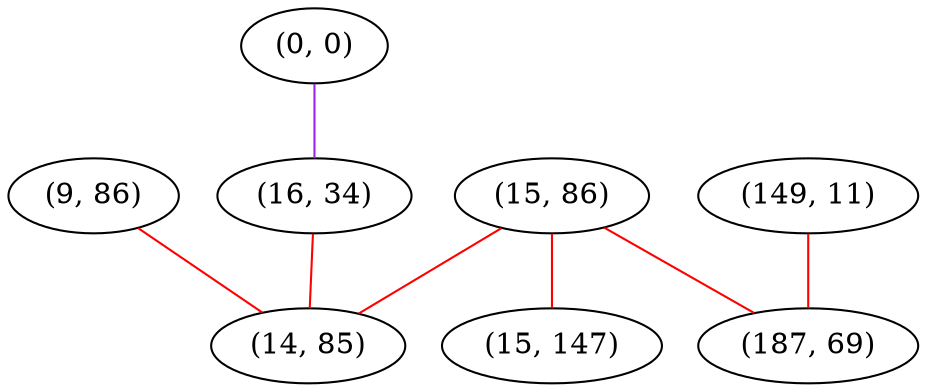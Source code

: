 graph "" {
"(15, 86)";
"(0, 0)";
"(149, 11)";
"(9, 86)";
"(16, 34)";
"(14, 85)";
"(187, 69)";
"(15, 147)";
"(15, 86)" -- "(15, 147)"  [color=red, key=0, weight=1];
"(15, 86)" -- "(14, 85)"  [color=red, key=0, weight=1];
"(15, 86)" -- "(187, 69)"  [color=red, key=0, weight=1];
"(0, 0)" -- "(16, 34)"  [color=purple, key=0, weight=4];
"(149, 11)" -- "(187, 69)"  [color=red, key=0, weight=1];
"(9, 86)" -- "(14, 85)"  [color=red, key=0, weight=1];
"(16, 34)" -- "(14, 85)"  [color=red, key=0, weight=1];
}
